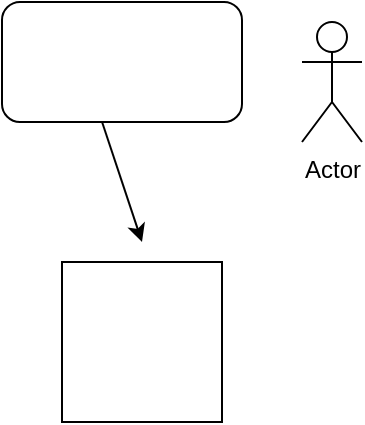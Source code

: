 <mxfile version="14.6.6" type="github">
  <diagram id="v3tLS9Nmo1XiTia1uJ3T" name="Page-1">
    <mxGraphModel dx="1185" dy="630" grid="1" gridSize="10" guides="1" tooltips="1" connect="1" arrows="1" fold="1" page="1" pageScale="1" pageWidth="827" pageHeight="1169" math="0" shadow="0">
      <root>
        <mxCell id="0" />
        <mxCell id="1" parent="0" />
        <mxCell id="NR8zKpvxqPJmTfFGT0q6-1" value="" style="rounded=1;whiteSpace=wrap;html=1;" vertex="1" parent="1">
          <mxGeometry x="140" y="60" width="120" height="60" as="geometry" />
        </mxCell>
        <mxCell id="NR8zKpvxqPJmTfFGT0q6-2" value="" style="endArrow=classic;html=1;exitX=0.417;exitY=1;exitDx=0;exitDy=0;exitPerimeter=0;" edge="1" parent="1" source="NR8zKpvxqPJmTfFGT0q6-1">
          <mxGeometry width="50" height="50" relative="1" as="geometry">
            <mxPoint x="190" y="190" as="sourcePoint" />
            <mxPoint x="210" y="180" as="targetPoint" />
          </mxGeometry>
        </mxCell>
        <mxCell id="NR8zKpvxqPJmTfFGT0q6-4" value="" style="whiteSpace=wrap;html=1;aspect=fixed;" vertex="1" parent="1">
          <mxGeometry x="170" y="190" width="80" height="80" as="geometry" />
        </mxCell>
        <mxCell id="NR8zKpvxqPJmTfFGT0q6-5" value="Actor" style="shape=umlActor;verticalLabelPosition=bottom;verticalAlign=top;html=1;outlineConnect=0;" vertex="1" parent="1">
          <mxGeometry x="290" y="70" width="30" height="60" as="geometry" />
        </mxCell>
      </root>
    </mxGraphModel>
  </diagram>
</mxfile>

